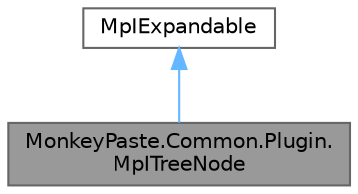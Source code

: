 digraph "MonkeyPaste.Common.Plugin.MpITreeNode"
{
 // LATEX_PDF_SIZE
  bgcolor="transparent";
  edge [fontname=Helvetica,fontsize=10,labelfontname=Helvetica,labelfontsize=10];
  node [fontname=Helvetica,fontsize=10,shape=box,height=0.2,width=0.4];
  Node1 [id="Node000001",label="MonkeyPaste.Common.Plugin.\lMpITreeNode",height=0.2,width=0.4,color="gray40", fillcolor="grey60", style="filled", fontcolor="black",tooltip=" "];
  Node2 -> Node1 [id="edge1_Node000001_Node000002",dir="back",color="steelblue1",style="solid",tooltip=" "];
  Node2 [id="Node000002",label="MpIExpandable",height=0.2,width=0.4,color="gray40", fillcolor="white", style="filled",URL="$interface_monkey_paste_1_1_common_1_1_plugin_1_1_mp_i_expandable.html",tooltip=" "];
}
